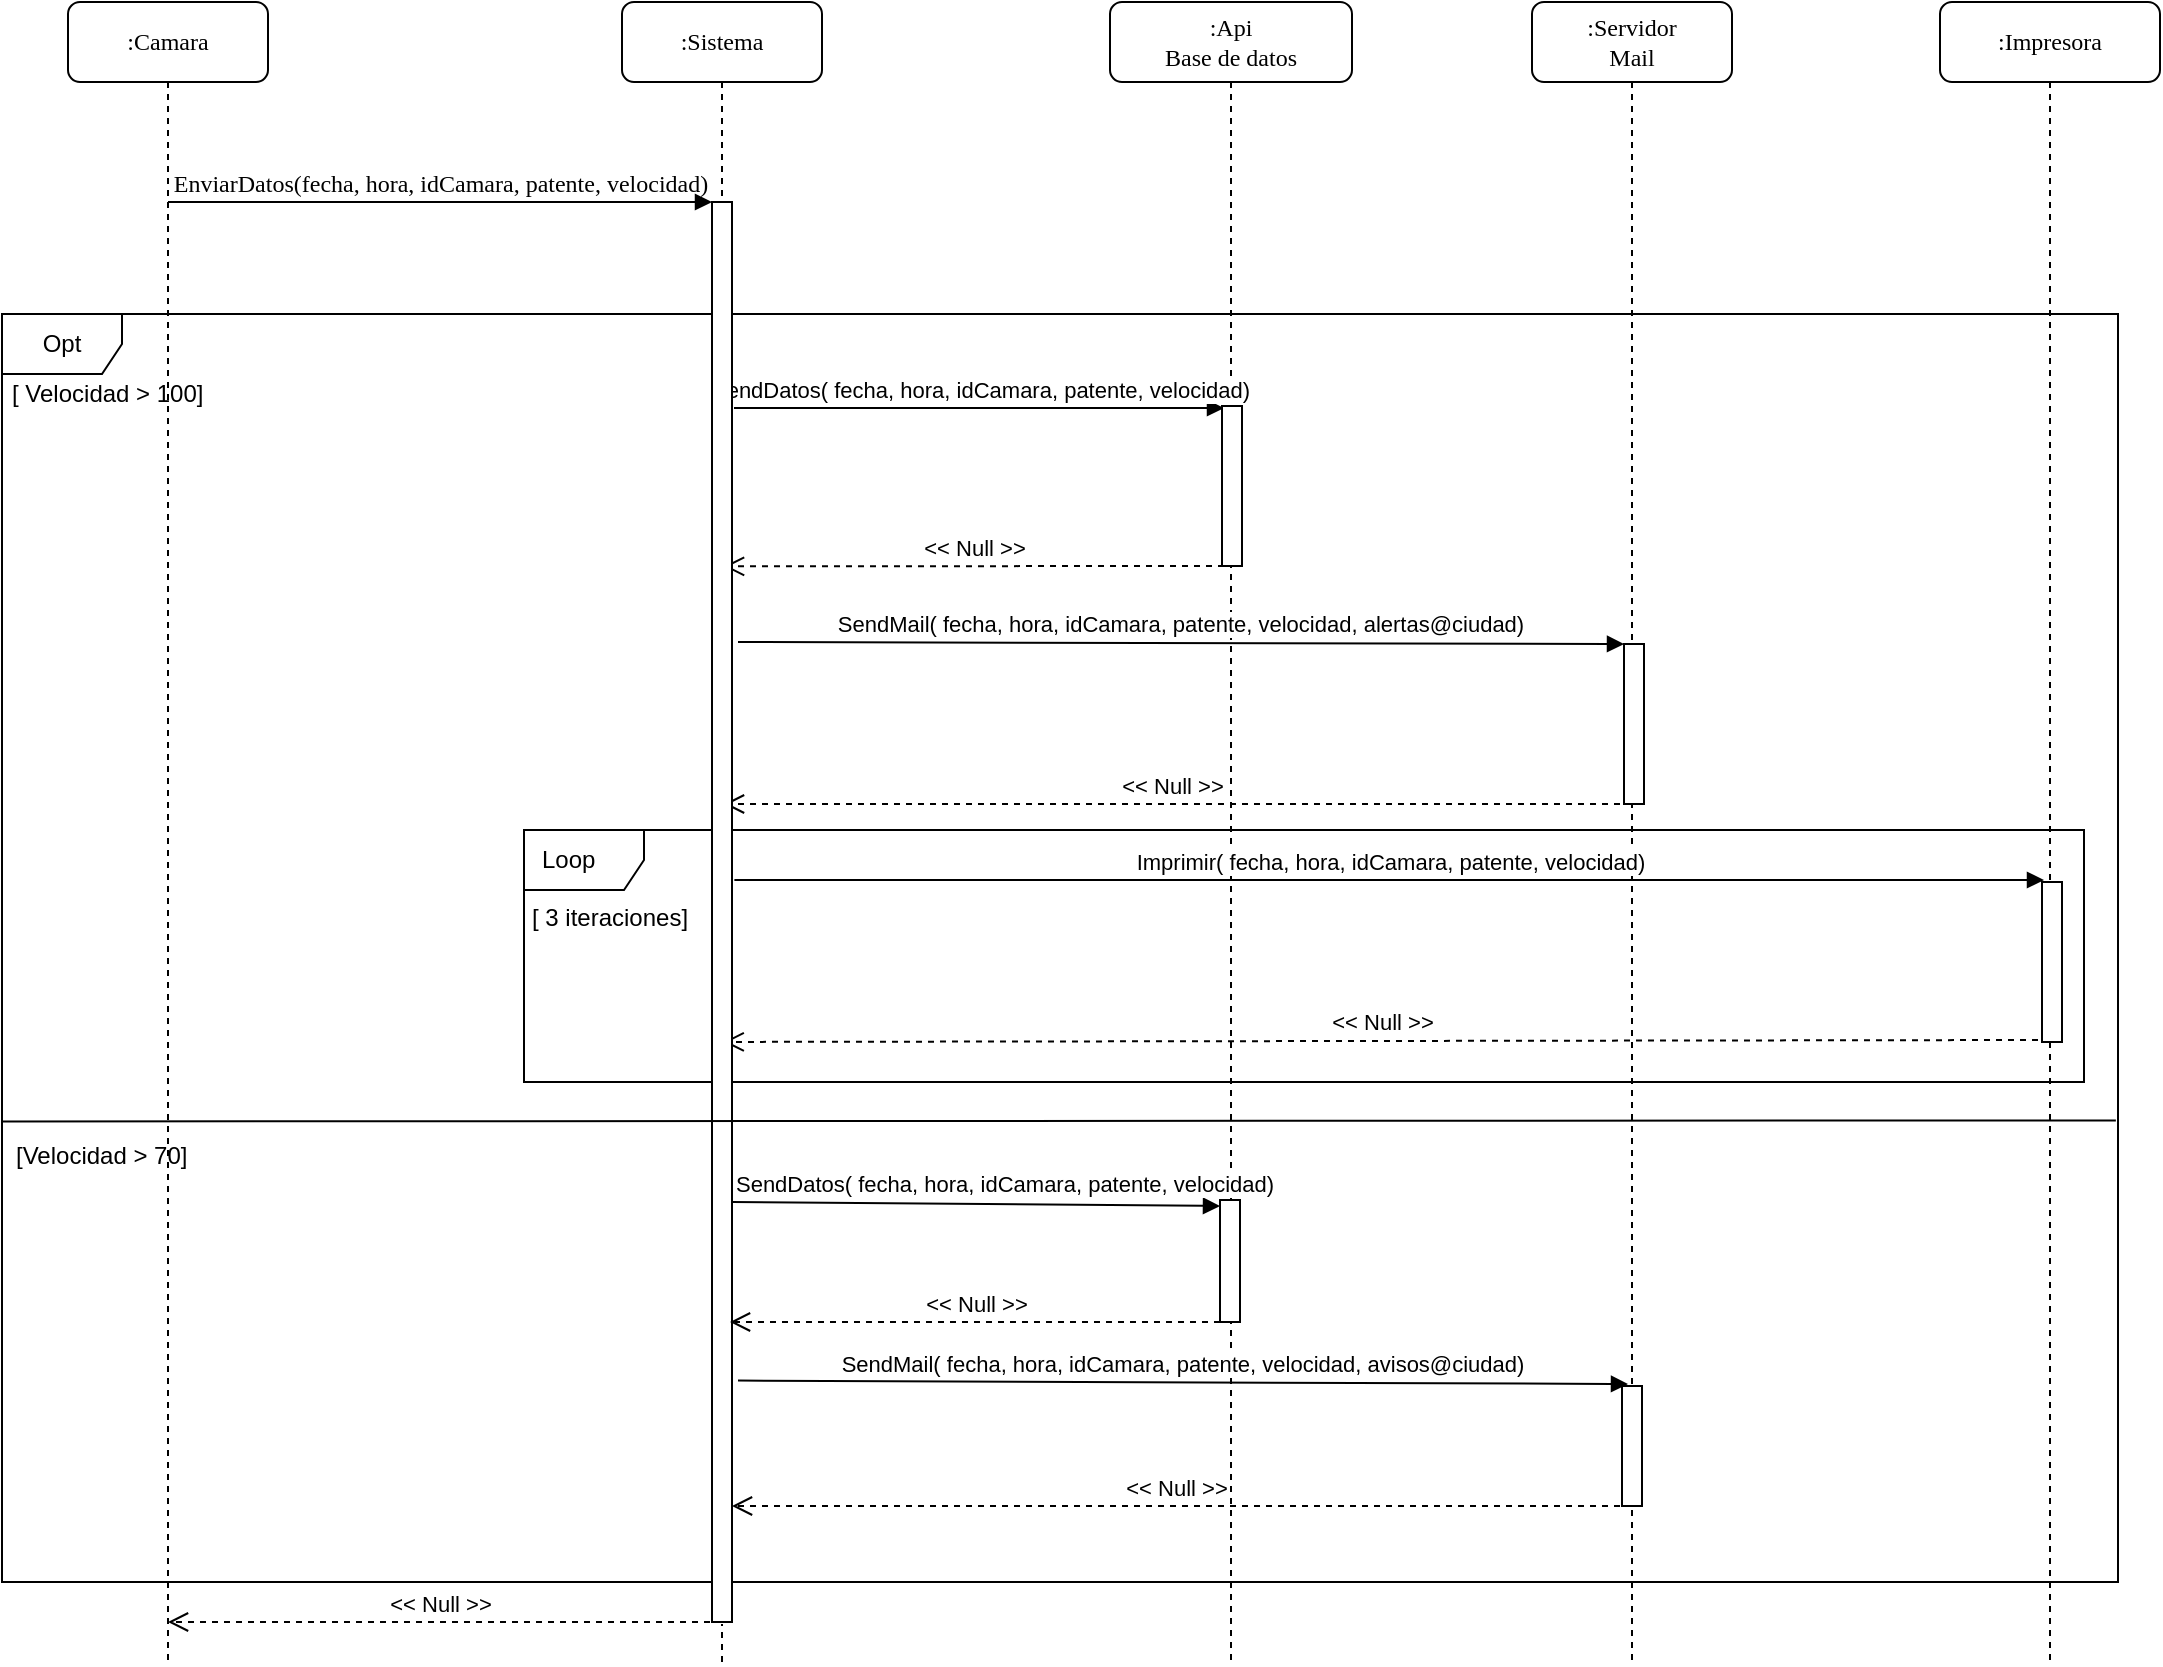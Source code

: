 <mxfile version="20.3.0" type="device"><diagram name="Page-1" id="13e1069c-82ec-6db2-03f1-153e76fe0fe0"><mxGraphModel dx="2257" dy="737" grid="1" gridSize="10" guides="1" tooltips="1" connect="1" arrows="1" fold="1" page="1" pageScale="1" pageWidth="1100" pageHeight="850" background="none" math="0" shadow="0"><root><mxCell id="0"/><mxCell id="1" parent="0"/><mxCell id="7baba1c4bc27f4b0-2" value=":Sistema" style="shape=umlLifeline;perimeter=lifelinePerimeter;whiteSpace=wrap;html=1;container=0;collapsible=0;recursiveResize=0;outlineConnect=0;rounded=1;shadow=0;comic=0;labelBackgroundColor=none;strokeWidth=1;fontFamily=Verdana;fontSize=12;align=center;" parent="1" vertex="1"><mxGeometry x="-284" y="80" width="100" height="600" as="geometry"/></mxCell><mxCell id="7baba1c4bc27f4b0-3" value=":Api&lt;br&gt;Base de datos" style="shape=umlLifeline;perimeter=lifelinePerimeter;whiteSpace=wrap;html=1;container=0;collapsible=0;recursiveResize=0;outlineConnect=0;rounded=1;shadow=0;comic=0;labelBackgroundColor=none;strokeWidth=1;fontFamily=Verdana;fontSize=12;align=center;" parent="1" vertex="1"><mxGeometry x="-40" y="80" width="121" height="830" as="geometry"/></mxCell><mxCell id="7baba1c4bc27f4b0-4" value=":Servidor&lt;br&gt;Mail" style="shape=umlLifeline;perimeter=lifelinePerimeter;whiteSpace=wrap;html=1;container=0;collapsible=0;recursiveResize=0;outlineConnect=0;rounded=1;shadow=0;comic=0;labelBackgroundColor=none;strokeWidth=1;fontFamily=Verdana;fontSize=12;align=center;" parent="1" vertex="1"><mxGeometry x="171" y="80" width="100" height="830" as="geometry"/></mxCell><mxCell id="7baba1c4bc27f4b0-5" value=":Impresora" style="shape=umlLifeline;perimeter=lifelinePerimeter;whiteSpace=wrap;html=1;container=0;collapsible=0;recursiveResize=0;outlineConnect=0;rounded=1;shadow=0;comic=0;labelBackgroundColor=none;strokeWidth=1;fontFamily=Verdana;fontSize=12;align=center;" parent="1" vertex="1"><mxGeometry x="375" y="80" width="110" height="830" as="geometry"/></mxCell><mxCell id="7baba1c4bc27f4b0-8" value=":Camara" style="shape=umlLifeline;perimeter=lifelinePerimeter;whiteSpace=wrap;html=1;container=0;collapsible=0;recursiveResize=0;outlineConnect=0;rounded=1;shadow=0;comic=0;labelBackgroundColor=none;strokeWidth=1;fontFamily=Verdana;fontSize=12;align=center;" parent="1" vertex="1"><mxGeometry x="-561" y="80" width="100" height="830" as="geometry"/></mxCell><mxCell id="7baba1c4bc27f4b0-11" value="EnviarDatos(fecha, hora, idCamara, patente, velocidad)" style="html=1;verticalAlign=bottom;endArrow=block;entryX=0;entryY=0;labelBackgroundColor=none;fontFamily=Verdana;fontSize=12;edgeStyle=elbowEdgeStyle;elbow=vertical;" parent="1" source="7baba1c4bc27f4b0-8" target="7baba1c4bc27f4b0-10" edge="1"><mxGeometry relative="1" as="geometry"><mxPoint x="-428" y="180" as="sourcePoint"/></mxGeometry></mxCell><mxCell id="8rCl21ZMptSLbdnywDuY-6" value="SendDatos( fecha, hora, idCamara, patente, velocidad)" style="html=1;verticalAlign=bottom;endArrow=block;rounded=0;" parent="1" edge="1"><mxGeometry width="80" relative="1" as="geometry"><mxPoint x="-228" y="283" as="sourcePoint"/><mxPoint x="17" y="283" as="targetPoint"/></mxGeometry></mxCell><mxCell id="8rCl21ZMptSLbdnywDuY-7" value="" style="html=1;points=[];perimeter=orthogonalPerimeter;" parent="1" vertex="1"><mxGeometry x="16" y="282" width="10" height="80" as="geometry"/></mxCell><mxCell id="8rCl21ZMptSLbdnywDuY-8" value="&amp;lt;&amp;lt; Null &amp;gt;&amp;gt;" style="html=1;verticalAlign=bottom;endArrow=open;dashed=1;endSize=8;rounded=0;exitX=0.1;exitY=1;exitDx=0;exitDy=0;exitPerimeter=0;entryX=0.334;entryY=0.349;entryDx=0;entryDy=0;entryPerimeter=0;" parent="1" edge="1"><mxGeometry relative="1" as="geometry"><mxPoint x="17" y="362" as="sourcePoint"/><mxPoint x="-232.988" y="362.15" as="targetPoint"/></mxGeometry></mxCell><mxCell id="8rCl21ZMptSLbdnywDuY-11" value="&amp;lt;&amp;lt; Null &amp;gt;&amp;gt;" style="html=1;verticalAlign=bottom;endArrow=open;dashed=1;endSize=8;rounded=0;" parent="1" edge="1"><mxGeometry relative="1" as="geometry"><mxPoint x="215" y="481" as="sourcePoint"/><mxPoint x="-233" y="481" as="targetPoint"/></mxGeometry></mxCell><mxCell id="8rCl21ZMptSLbdnywDuY-13" value="" style="html=1;points=[];perimeter=orthogonalPerimeter;" parent="1" vertex="1"><mxGeometry x="426" y="520" width="10" height="80" as="geometry"/></mxCell><mxCell id="8rCl21ZMptSLbdnywDuY-14" value="&amp;lt;&amp;lt; Null &amp;gt;&amp;gt;" style="html=1;verticalAlign=bottom;endArrow=open;dashed=1;endSize=8;rounded=0;entryX=0.128;entryY=0.841;entryDx=0;entryDy=0;entryPerimeter=0;" parent="1" target="8rCl21ZMptSLbdnywDuY-15" edge="1"><mxGeometry relative="1" as="geometry"><mxPoint x="424" y="599" as="sourcePoint"/><mxPoint x="344" y="601" as="targetPoint"/></mxGeometry></mxCell><mxCell id="8rCl21ZMptSLbdnywDuY-15" value="" style="shape=umlFrame;whiteSpace=wrap;html=1;" parent="1" vertex="1"><mxGeometry x="-333" y="494" width="780" height="126" as="geometry"/></mxCell><mxCell id="8rCl21ZMptSLbdnywDuY-3" value="[ Velocidad &gt; 100]" style="text;strokeColor=none;fillColor=none;align=left;verticalAlign=top;spacingLeft=4;spacingRight=4;overflow=hidden;rotatable=0;points=[[0,0.5],[1,0.5]];portConstraint=eastwest;" parent="1" vertex="1"><mxGeometry x="-595" y="262" width="110" height="26" as="geometry"/></mxCell><mxCell id="8rCl21ZMptSLbdnywDuY-16" value="[ 3 iteraciones]" style="text;strokeColor=none;fillColor=none;align=left;verticalAlign=top;spacingLeft=4;spacingRight=4;overflow=hidden;rotatable=0;points=[[0,0.5],[1,0.5]];portConstraint=eastwest;" parent="1" vertex="1"><mxGeometry x="-335" y="524" width="100" height="26" as="geometry"/></mxCell><mxCell id="8rCl21ZMptSLbdnywDuY-1" value="Opt" style="shape=umlFrame;whiteSpace=wrap;html=1;" parent="1" vertex="1"><mxGeometry x="-594" y="236" width="1058" height="634" as="geometry"/></mxCell><mxCell id="8rCl21ZMptSLbdnywDuY-9" value="SendMail( fecha, hora, idCamara, patente, velocidad, alertas@ciudad)" style="html=1;verticalAlign=bottom;endArrow=block;rounded=0;entryX=0;entryY=0;entryDx=0;entryDy=0;entryPerimeter=0;" parent="1" target="8rCl21ZMptSLbdnywDuY-10" edge="1"><mxGeometry width="80" relative="1" as="geometry"><mxPoint x="-226" y="400" as="sourcePoint"/><mxPoint x="216" y="401.04" as="targetPoint"/></mxGeometry></mxCell><mxCell id="8rCl21ZMptSLbdnywDuY-10" value="" style="html=1;points=[];perimeter=orthogonalPerimeter;" parent="1" vertex="1"><mxGeometry x="217" y="401" width="10" height="80" as="geometry"/></mxCell><mxCell id="8rCl21ZMptSLbdnywDuY-12" value="Imprimir( fecha, hora, idCamara, patente, velocidad)" style="html=1;verticalAlign=bottom;endArrow=block;rounded=0;exitX=0.344;exitY=0.797;exitDx=0;exitDy=0;exitPerimeter=0;" parent="1" edge="1"><mxGeometry width="80" relative="1" as="geometry"><mxPoint x="-227.808" y="518.95" as="sourcePoint"/><mxPoint x="427" y="519" as="targetPoint"/></mxGeometry></mxCell><mxCell id="7baba1c4bc27f4b0-10" value="" style="html=1;points=[];perimeter=orthogonalPerimeter;rounded=0;shadow=0;comic=0;labelBackgroundColor=none;strokeWidth=1;fontFamily=Verdana;fontSize=12;align=center;" parent="1" vertex="1"><mxGeometry x="-239" y="180" width="10" height="710" as="geometry"/></mxCell><mxCell id="8rCl21ZMptSLbdnywDuY-19" value="[Velocidad &gt; 70]" style="text;strokeColor=none;fillColor=none;align=left;verticalAlign=top;spacingLeft=4;spacingRight=4;overflow=hidden;rotatable=0;points=[[0,0.5],[1,0.5]];portConstraint=eastwest;" parent="1" vertex="1"><mxGeometry x="-593" y="643" width="100" height="26" as="geometry"/></mxCell><mxCell id="8rCl21ZMptSLbdnywDuY-20" value="SendDatos( fecha, hora, idCamara, patente, velocidad)" style="html=1;verticalAlign=bottom;endArrow=block;rounded=0;exitX=1;exitY=0.818;exitDx=0;exitDy=0;exitPerimeter=0;" parent="1" edge="1"><mxGeometry x="0.115" y="1" width="80" relative="1" as="geometry"><mxPoint x="-229" y="679.98" as="sourcePoint"/><mxPoint x="15" y="682" as="targetPoint"/><mxPoint as="offset"/></mxGeometry></mxCell><mxCell id="8rCl21ZMptSLbdnywDuY-21" value="" style="html=1;points=[];perimeter=orthogonalPerimeter;" parent="1" vertex="1"><mxGeometry x="15" y="679" width="10" height="61" as="geometry"/></mxCell><mxCell id="8rCl21ZMptSLbdnywDuY-22" value="&amp;lt;&amp;lt; Null &amp;gt;&amp;gt;" style="html=1;verticalAlign=bottom;endArrow=open;dashed=1;endSize=8;rounded=0;exitX=0;exitY=1.016;exitDx=0;exitDy=0;exitPerimeter=0;" parent="1" edge="1"><mxGeometry relative="1" as="geometry"><mxPoint x="15" y="739.976" as="sourcePoint"/><mxPoint x="-230" y="740" as="targetPoint"/></mxGeometry></mxCell><mxCell id="8rCl21ZMptSLbdnywDuY-23" value="SendMail( fecha, hora, idCamara, patente, velocidad, avisos@ciudad)" style="html=1;verticalAlign=bottom;endArrow=block;rounded=0;exitX=1.3;exitY=0.83;exitDx=0;exitDy=0;exitPerimeter=0;" parent="1" source="7baba1c4bc27f4b0-10" edge="1"><mxGeometry width="80" relative="1" as="geometry"><mxPoint x="-227" y="816.58" as="sourcePoint"/><mxPoint x="219" y="771" as="targetPoint"/></mxGeometry></mxCell><mxCell id="8rCl21ZMptSLbdnywDuY-24" value="" style="html=1;points=[];perimeter=orthogonalPerimeter;" parent="1" vertex="1"><mxGeometry x="216" y="772" width="10" height="60" as="geometry"/></mxCell><mxCell id="8rCl21ZMptSLbdnywDuY-25" value="&amp;lt;&amp;lt; Null &amp;gt;&amp;gt;" style="html=1;verticalAlign=bottom;endArrow=open;dashed=1;endSize=8;rounded=0;" parent="1" target="7baba1c4bc27f4b0-10" edge="1"><mxGeometry relative="1" as="geometry"><mxPoint x="215" y="832" as="sourcePoint"/><mxPoint x="135" y="832" as="targetPoint"/></mxGeometry></mxCell><mxCell id="8rCl21ZMptSLbdnywDuY-26" value="&amp;lt;&amp;lt; Null &amp;gt;&amp;gt;" style="html=1;verticalAlign=bottom;endArrow=open;dashed=1;endSize=8;rounded=0;" parent="1" target="7baba1c4bc27f4b0-8" edge="1"><mxGeometry relative="1" as="geometry"><mxPoint x="-240" y="890" as="sourcePoint"/><mxPoint x="-320" y="890" as="targetPoint"/></mxGeometry></mxCell><mxCell id="8rCl21ZMptSLbdnywDuY-27" value="" style="endArrow=none;dashed=1;html=1;rounded=0;" parent="1" edge="1"><mxGeometry width="50" height="50" relative="1" as="geometry"><mxPoint x="-234" y="910" as="sourcePoint"/><mxPoint x="-234" y="891" as="targetPoint"/></mxGeometry></mxCell><mxCell id="8rCl21ZMptSLbdnywDuY-29" value="" style="endArrow=none;html=1;rounded=0;exitX=0.02;exitY=0.621;exitDx=0;exitDy=0;exitPerimeter=0;entryX=0.999;entryY=0.636;entryDx=0;entryDy=0;entryPerimeter=0;" parent="1" target="8rCl21ZMptSLbdnywDuY-1" edge="1"><mxGeometry width="50" height="50" relative="1" as="geometry"><mxPoint x="-593.84" y="639.714" as="sourcePoint"/><mxPoint x="-534" y="640" as="targetPoint"/></mxGeometry></mxCell><mxCell id="8rCl21ZMptSLbdnywDuY-30" value="Loop" style="text;strokeColor=none;fillColor=none;align=left;verticalAlign=top;spacingLeft=4;spacingRight=4;overflow=hidden;rotatable=0;points=[[0,0.5],[1,0.5]];portConstraint=eastwest;" parent="1" vertex="1"><mxGeometry x="-330" y="495" width="50" height="26" as="geometry"/></mxCell></root></mxGraphModel></diagram></mxfile>